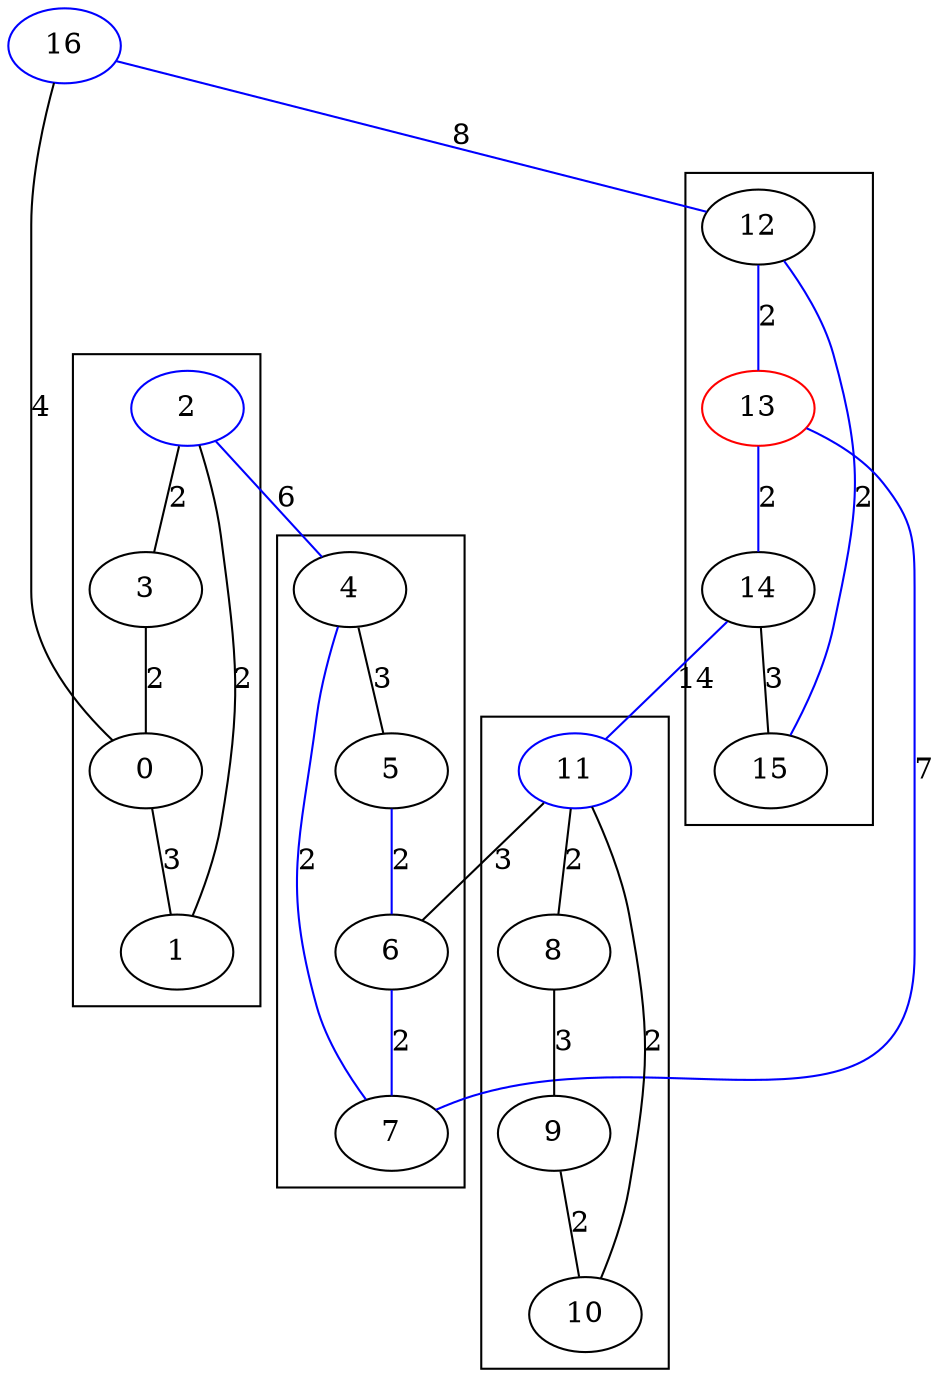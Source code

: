graph G {
    16 [pos="-1.5,2!", color="blue"]
    2 -- 4 [label=6, color="blue"]
    16 -- 0 [label=4]
    16 -- 12 [label=8, color="blue"]
    13 -- 7 [label=7, color="blue"]
    14 -- 11 [label=14, color="blue"]
    11 -- 6 [label=3]
  subgraph cluster_1  {
    0 [pos="-0.25,0!"];
    1 [pos="1.25,0!"];
    2 [pos="1,1!", color="blue"];
    3 [pos="0,1!"];
    0 -- 1 [label=3]
    1 -- 2 [label=2]
    2 -- 3 [label=2]
    3 -- 0 [label=2]
  }

  subgraph cluster_2 {
    4 [pos="2.75,1.5!"]
    5 [pos="4.25,1.5!"]
    6 [pos="4,2.5!"]
    7 [pos="3,2.5!"]
    4 -- 5 [label=3]
    5 -- 6 [label=2, color="blue"]
    6 -- 7 [label=2, color="blue"]
    7 -- 4 [label=2, color="blue"]
  }
  
  subgraph cluster_3 {
    8 [pos="4.75,6!"]
    9 [pos="6.25,6!"]
    10 [pos="6,5!"]
    11 [pos="5,5!", color="blue"]
    
    8 -- 9 [label=3]
    9 -- 10 [label=2]
    10 -- 11 [label=2]
    11 -- 8 [label=2]
  }
  
  subgraph cluster_4 {
      12 [pos="0,3!"]
      13 [pos="1,3!",color="red"]
      14 [pos="1.25,4!"]
      15 [pos="-0.25,4!"]
      
      12 -- 13 [label=2, color="blue"]
      13 -- 14 [label=2, color="blue"]
      14 -- 15 [label=3]
      15 -- 12 [label=2, color="blue"]
  }
  
}